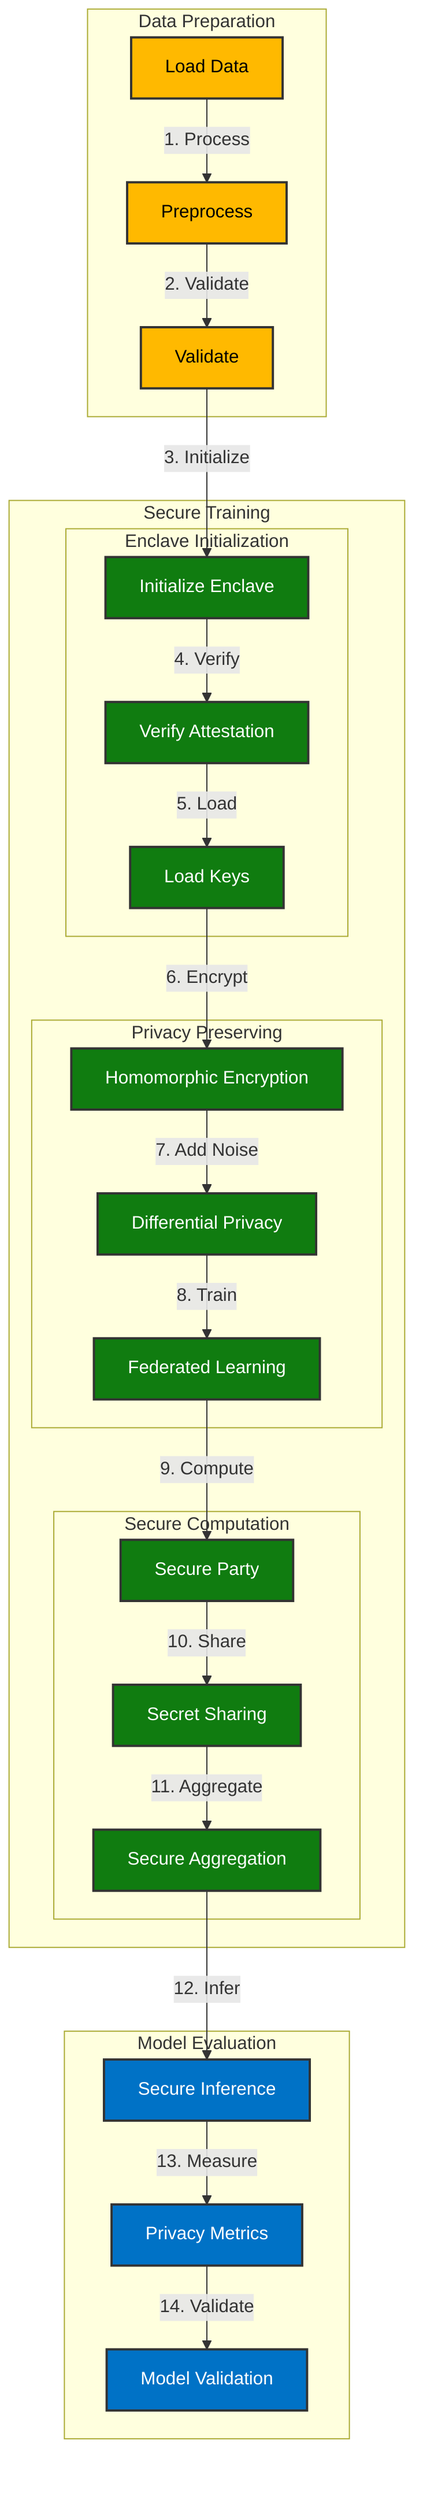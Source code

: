 flowchart TB
    subgraph DataPrep["Data Preparation"]
        LoadData[Load Data]
        Preprocess[Preprocess]
        Validate[Validate]
    end

    subgraph SecureTraining["Secure Training"]
        subgraph EnclaveInit["Enclave Initialization"]
            InitEnclave[Initialize Enclave]
            VerifyAttest[Verify Attestation]
            LoadKeys[Load Keys]
        end

        subgraph PrivacyPreserving["Privacy Preserving"]
            HomomorphicEnc[Homomorphic Encryption]
            DifferentialPrivacy[Differential Privacy]
            FederatedLearning[Federated Learning]
        end

        subgraph SecureComp["Secure Computation"]
            SecureParty[Secure Party]
            SecretSharing[Secret Sharing]
            SecureAgg[Secure Aggregation]
        end
    end

    subgraph ModelEval["Model Evaluation"]
        SecureInference[Secure Inference]
        PrivacyMetrics[Privacy Metrics]
        ModelValidation[Model Validation]
    end

    LoadData --> |1. Process|Preprocess
    Preprocess --> |2. Validate|Validate
    Validate --> |3. Initialize|InitEnclave

    InitEnclave --> |4. Verify|VerifyAttest
    VerifyAttest --> |5. Load|LoadKeys

    LoadKeys --> |6. Encrypt|HomomorphicEnc
    HomomorphicEnc --> |7. Add Noise|DifferentialPrivacy
    DifferentialPrivacy --> |8. Train|FederatedLearning

    FederatedLearning --> |9. Compute|SecureParty
    SecureParty --> |10. Share|SecretSharing
    SecretSharing --> |11. Aggregate|SecureAgg

    SecureAgg --> |12. Infer|SecureInference
    SecureInference --> |13. Measure|PrivacyMetrics
    PrivacyMetrics --> |14. Validate|ModelValidation

    classDef prep fill:#FFB900,stroke:#333,stroke-width:2px,color:black
    classDef training fill:#107C10,stroke:#333,stroke-width:2px,color:white
    classDef eval fill:#0072C6,stroke:#333,stroke-width:2px,color:white

    class LoadData,Preprocess,Validate prep
    class InitEnclave,VerifyAttest,LoadKeys,HomomorphicEnc,DifferentialPrivacy,FederatedLearning,SecureParty,SecretSharing,SecureAgg training
    class SecureInference,PrivacyMetrics,ModelValidation eval